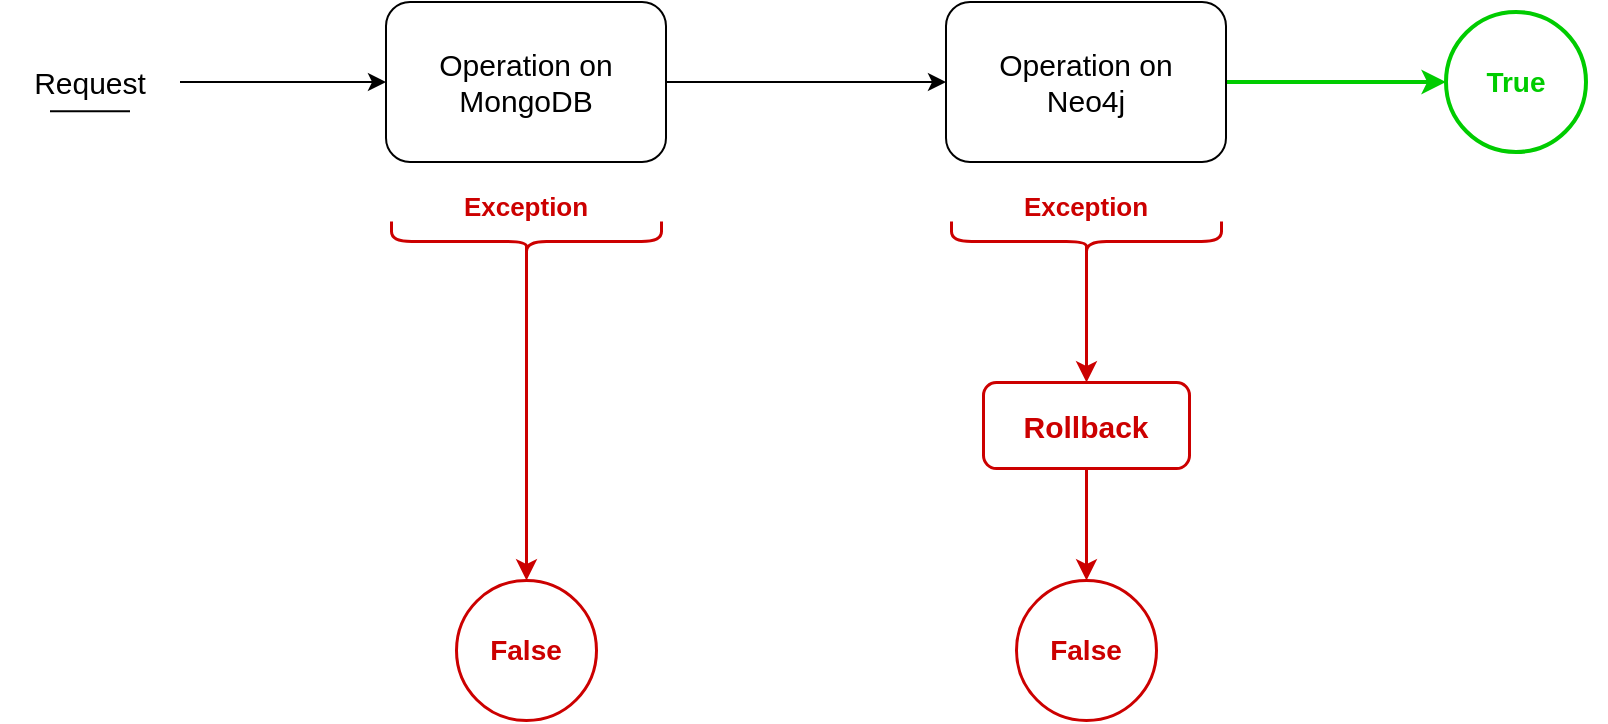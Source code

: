 <mxfile version="22.1.21" type="device" pages="2">
  <diagram id="EVMe3rl3rncm7g3cDbRE" name="Pagina-1">
    <mxGraphModel dx="1194" dy="512" grid="1" gridSize="10" guides="1" tooltips="1" connect="1" arrows="1" fold="1" page="1" pageScale="1" pageWidth="1654" pageHeight="2336" math="0" shadow="0">
      <root>
        <mxCell id="0" />
        <mxCell id="1" parent="0" />
        <mxCell id="Kb9hgVFcj3-pudJa5dQk-42" style="edgeStyle=orthogonalEdgeStyle;rounded=0;orthogonalLoop=1;jettySize=auto;html=1;exitX=1;exitY=0.5;exitDx=0;exitDy=0;entryX=0;entryY=0.5;entryDx=0;entryDy=0;" parent="1" source="Kb9hgVFcj3-pudJa5dQk-28" target="Kb9hgVFcj3-pudJa5dQk-40" edge="1">
          <mxGeometry relative="1" as="geometry" />
        </mxCell>
        <mxCell id="Kb9hgVFcj3-pudJa5dQk-28" value="" style="rounded=1;whiteSpace=wrap;html=1;" parent="1" vertex="1">
          <mxGeometry x="593" y="780" width="140" height="80" as="geometry" />
        </mxCell>
        <mxCell id="Kb9hgVFcj3-pudJa5dQk-29" value="&lt;font style=&quot;font-size: 15px;&quot;&gt;Operation on MongoDB&lt;/font&gt;" style="text;html=1;strokeColor=none;fillColor=none;align=center;verticalAlign=middle;whiteSpace=wrap;rounded=0;" parent="1" vertex="1">
          <mxGeometry x="618" y="805" width="90" height="30" as="geometry" />
        </mxCell>
        <mxCell id="Kb9hgVFcj3-pudJa5dQk-33" style="edgeStyle=orthogonalEdgeStyle;rounded=0;orthogonalLoop=1;jettySize=auto;html=1;exitX=1;exitY=0.5;exitDx=0;exitDy=0;entryX=0;entryY=0.5;entryDx=0;entryDy=0;" parent="1" source="Kb9hgVFcj3-pudJa5dQk-31" target="Kb9hgVFcj3-pudJa5dQk-28" edge="1">
          <mxGeometry relative="1" as="geometry" />
        </mxCell>
        <mxCell id="Kb9hgVFcj3-pudJa5dQk-31" value="&lt;span style=&quot;font-size: 15px;&quot;&gt;Request&lt;/span&gt;" style="text;html=1;strokeColor=none;fillColor=none;align=center;verticalAlign=middle;whiteSpace=wrap;rounded=0;" parent="1" vertex="1">
          <mxGeometry x="400" y="805" width="90" height="30" as="geometry" />
        </mxCell>
        <mxCell id="Kb9hgVFcj3-pudJa5dQk-32" value="" style="endArrow=none;html=1;rounded=0;" parent="1" edge="1">
          <mxGeometry width="50" height="50" relative="1" as="geometry">
            <mxPoint x="425" y="834.6" as="sourcePoint" />
            <mxPoint x="465" y="834.6" as="targetPoint" />
          </mxGeometry>
        </mxCell>
        <mxCell id="Kb9hgVFcj3-pudJa5dQk-38" style="edgeStyle=orthogonalEdgeStyle;rounded=0;orthogonalLoop=1;jettySize=auto;html=1;exitX=0.1;exitY=0.5;exitDx=0;exitDy=0;exitPerimeter=0;entryX=0.5;entryY=0;entryDx=0;entryDy=0;strokeColor=#CC0000;strokeWidth=1.5;" parent="1" source="Kb9hgVFcj3-pudJa5dQk-34" target="Kb9hgVFcj3-pudJa5dQk-35" edge="1">
          <mxGeometry relative="1" as="geometry" />
        </mxCell>
        <mxCell id="Kb9hgVFcj3-pudJa5dQk-34" value="" style="shape=curlyBracket;whiteSpace=wrap;html=1;rounded=1;flipH=1;labelPosition=right;verticalLabelPosition=middle;align=left;verticalAlign=middle;rotation=90;fontColor=#FF9999;strokeColor=#CC0000;strokeWidth=1.5;" parent="1" vertex="1">
          <mxGeometry x="653" y="832" width="20" height="135" as="geometry" />
        </mxCell>
        <mxCell id="Kb9hgVFcj3-pudJa5dQk-35" value="" style="ellipse;whiteSpace=wrap;html=1;aspect=fixed;strokeColor=#CC0000;strokeWidth=1.5;" parent="1" vertex="1">
          <mxGeometry x="628" y="1069" width="70" height="70" as="geometry" />
        </mxCell>
        <mxCell id="Kb9hgVFcj3-pudJa5dQk-36" value="&lt;span style=&quot;font-size: 14px;&quot;&gt;False&lt;/span&gt;" style="text;html=1;strokeColor=none;fillColor=none;align=center;verticalAlign=middle;whiteSpace=wrap;rounded=0;fontStyle=1;fontColor=#CC0000;strokeWidth=1.5;" parent="1" vertex="1">
          <mxGeometry x="618" y="1089" width="90" height="30" as="geometry" />
        </mxCell>
        <mxCell id="Kb9hgVFcj3-pudJa5dQk-37" value="&lt;font style=&quot;font-size: 13px;&quot;&gt;Exception&lt;/font&gt;" style="text;html=1;strokeColor=none;fillColor=none;align=center;verticalAlign=middle;whiteSpace=wrap;rounded=0;fontColor=#CC0000;fontStyle=1;strokeWidth=1.5;" parent="1" vertex="1">
          <mxGeometry x="618" y="867" width="90" height="30" as="geometry" />
        </mxCell>
        <mxCell id="Kb9hgVFcj3-pudJa5dQk-55" style="edgeStyle=orthogonalEdgeStyle;rounded=0;orthogonalLoop=1;jettySize=auto;html=1;exitX=1;exitY=0.5;exitDx=0;exitDy=0;entryX=0;entryY=0.5;entryDx=0;entryDy=0;fontColor=#00CC00;strokeColor=#00CC00;strokeWidth=2;" parent="1" source="Kb9hgVFcj3-pudJa5dQk-40" target="Kb9hgVFcj3-pudJa5dQk-52" edge="1">
          <mxGeometry relative="1" as="geometry" />
        </mxCell>
        <mxCell id="Kb9hgVFcj3-pudJa5dQk-40" value="" style="rounded=1;whiteSpace=wrap;html=1;" parent="1" vertex="1">
          <mxGeometry x="873" y="780" width="140" height="80" as="geometry" />
        </mxCell>
        <mxCell id="Kb9hgVFcj3-pudJa5dQk-41" value="&lt;font style=&quot;font-size: 15px;&quot;&gt;Operation on Neo4j&lt;/font&gt;" style="text;html=1;strokeColor=none;fillColor=none;align=center;verticalAlign=middle;whiteSpace=wrap;rounded=0;" parent="1" vertex="1">
          <mxGeometry x="898" y="805" width="90" height="30" as="geometry" />
        </mxCell>
        <mxCell id="Kb9hgVFcj3-pudJa5dQk-48" style="edgeStyle=orthogonalEdgeStyle;rounded=0;orthogonalLoop=1;jettySize=auto;html=1;exitX=0.1;exitY=0.5;exitDx=0;exitDy=0;exitPerimeter=0;entryX=0.5;entryY=0;entryDx=0;entryDy=0;strokeWidth=1.5;strokeColor=#CC0000;" parent="1" source="Kb9hgVFcj3-pudJa5dQk-43" target="Kb9hgVFcj3-pudJa5dQk-45" edge="1">
          <mxGeometry relative="1" as="geometry" />
        </mxCell>
        <mxCell id="Kb9hgVFcj3-pudJa5dQk-43" value="" style="shape=curlyBracket;whiteSpace=wrap;html=1;rounded=1;flipH=1;labelPosition=right;verticalLabelPosition=middle;align=left;verticalAlign=middle;rotation=90;fontColor=#FF9999;strokeColor=#CC0000;strokeWidth=1.5;" parent="1" vertex="1">
          <mxGeometry x="933" y="832" width="20" height="135" as="geometry" />
        </mxCell>
        <mxCell id="Kb9hgVFcj3-pudJa5dQk-44" value="&lt;font style=&quot;font-size: 13px;&quot;&gt;Exception&lt;/font&gt;" style="text;html=1;strokeColor=none;fillColor=none;align=center;verticalAlign=middle;whiteSpace=wrap;rounded=0;fontColor=#CC0000;fontStyle=1;strokeWidth=1.5;" parent="1" vertex="1">
          <mxGeometry x="898" y="867" width="90" height="30" as="geometry" />
        </mxCell>
        <mxCell id="Kb9hgVFcj3-pudJa5dQk-51" style="edgeStyle=orthogonalEdgeStyle;rounded=0;orthogonalLoop=1;jettySize=auto;html=1;exitX=0.5;exitY=1;exitDx=0;exitDy=0;strokeWidth=1.5;strokeColor=#CC0000;" parent="1" source="Kb9hgVFcj3-pudJa5dQk-45" target="Kb9hgVFcj3-pudJa5dQk-49" edge="1">
          <mxGeometry relative="1" as="geometry" />
        </mxCell>
        <mxCell id="Kb9hgVFcj3-pudJa5dQk-45" value="" style="rounded=1;whiteSpace=wrap;html=1;fontColor=#FF9999;strokeColor=#CC0000;strokeWidth=1.5;" parent="1" vertex="1">
          <mxGeometry x="891.5" y="970" width="103" height="43" as="geometry" />
        </mxCell>
        <mxCell id="Kb9hgVFcj3-pudJa5dQk-46" value="&lt;font style=&quot;font-size: 15px;&quot;&gt;Rollback&lt;/font&gt;" style="text;html=1;strokeColor=none;fillColor=none;align=center;verticalAlign=middle;whiteSpace=wrap;rounded=0;fontColor=#CC0000;fontStyle=1;strokeWidth=1.5;" parent="1" vertex="1">
          <mxGeometry x="898" y="976.5" width="90" height="30" as="geometry" />
        </mxCell>
        <mxCell id="Kb9hgVFcj3-pudJa5dQk-49" value="" style="ellipse;whiteSpace=wrap;html=1;aspect=fixed;strokeColor=#CC0000;strokeWidth=1.5;" parent="1" vertex="1">
          <mxGeometry x="908" y="1069" width="70" height="70" as="geometry" />
        </mxCell>
        <mxCell id="Kb9hgVFcj3-pudJa5dQk-50" value="&lt;span style=&quot;font-size: 14px;&quot;&gt;False&lt;/span&gt;" style="text;html=1;strokeColor=none;fillColor=none;align=center;verticalAlign=middle;whiteSpace=wrap;rounded=0;fontStyle=1;fontColor=#CC0000;strokeWidth=1.5;" parent="1" vertex="1">
          <mxGeometry x="898" y="1089" width="90" height="30" as="geometry" />
        </mxCell>
        <mxCell id="Kb9hgVFcj3-pudJa5dQk-52" value="" style="ellipse;whiteSpace=wrap;html=1;aspect=fixed;strokeColor=#00CC00;strokeWidth=2;" parent="1" vertex="1">
          <mxGeometry x="1123" y="785" width="70" height="70" as="geometry" />
        </mxCell>
        <mxCell id="Kb9hgVFcj3-pudJa5dQk-53" value="&lt;span style=&quot;font-size: 14px;&quot;&gt;True&lt;/span&gt;" style="text;html=1;strokeColor=none;fillColor=none;align=center;verticalAlign=middle;whiteSpace=wrap;rounded=0;fontStyle=1;fontColor=#00CC00;" parent="1" vertex="1">
          <mxGeometry x="1113" y="805" width="90" height="30" as="geometry" />
        </mxCell>
      </root>
    </mxGraphModel>
  </diagram>
  <diagram id="i4bGwr3LUCROJOoWlZAt" name="Pagina-2">
    <mxGraphModel dx="1194" dy="512" grid="1" gridSize="10" guides="1" tooltips="1" connect="1" arrows="1" fold="1" page="1" pageScale="1" pageWidth="1654" pageHeight="2336" math="0" shadow="0">
      <root>
        <mxCell id="0" />
        <mxCell id="1" parent="0" />
        <mxCell id="6wn-hB_257G2T6HTZWvg-2" value="" style="rounded=1;whiteSpace=wrap;html=1;" parent="1" vertex="1">
          <mxGeometry x="634" y="790" width="140" height="80" as="geometry" />
        </mxCell>
        <mxCell id="6wn-hB_257G2T6HTZWvg-3" value="&lt;font style=&quot;font-size: 15px;&quot;&gt;Operation on MongoDB&lt;/font&gt;" style="text;html=1;strokeColor=none;fillColor=none;align=center;verticalAlign=middle;whiteSpace=wrap;rounded=0;" parent="1" vertex="1">
          <mxGeometry x="659" y="815" width="90" height="30" as="geometry" />
        </mxCell>
        <mxCell id="6wn-hB_257G2T6HTZWvg-4" style="edgeStyle=orthogonalEdgeStyle;rounded=0;orthogonalLoop=1;jettySize=auto;html=1;exitX=1;exitY=0.5;exitDx=0;exitDy=0;entryX=0;entryY=0.5;entryDx=0;entryDy=0;" parent="1" source="6wn-hB_257G2T6HTZWvg-5" target="6wn-hB_257G2T6HTZWvg-2" edge="1">
          <mxGeometry relative="1" as="geometry" />
        </mxCell>
        <mxCell id="6wn-hB_257G2T6HTZWvg-5" value="&lt;span style=&quot;font-size: 15px;&quot;&gt;Request&lt;/span&gt;" style="text;html=1;strokeColor=none;fillColor=none;align=center;verticalAlign=middle;whiteSpace=wrap;rounded=0;" parent="1" vertex="1">
          <mxGeometry x="441" y="815" width="90" height="30" as="geometry" />
        </mxCell>
        <mxCell id="6wn-hB_257G2T6HTZWvg-6" value="" style="endArrow=none;html=1;rounded=0;" parent="1" edge="1">
          <mxGeometry width="50" height="50" relative="1" as="geometry">
            <mxPoint x="466" y="844.6" as="sourcePoint" />
            <mxPoint x="506" y="844.6" as="targetPoint" />
          </mxGeometry>
        </mxCell>
        <mxCell id="6wn-hB_257G2T6HTZWvg-7" style="edgeStyle=orthogonalEdgeStyle;rounded=0;orthogonalLoop=1;jettySize=auto;html=1;exitX=0.1;exitY=0.5;exitDx=0;exitDy=0;exitPerimeter=0;entryX=0.5;entryY=0;entryDx=0;entryDy=0;strokeColor=#CC0000;strokeWidth=1.5;" parent="1" source="6wn-hB_257G2T6HTZWvg-8" target="6wn-hB_257G2T6HTZWvg-9" edge="1">
          <mxGeometry relative="1" as="geometry" />
        </mxCell>
        <mxCell id="6wn-hB_257G2T6HTZWvg-8" value="" style="shape=curlyBracket;whiteSpace=wrap;html=1;rounded=1;flipH=1;labelPosition=right;verticalLabelPosition=middle;align=left;verticalAlign=middle;rotation=90;fontColor=#FF9999;strokeColor=#CC0000;strokeWidth=1.5;" parent="1" vertex="1">
          <mxGeometry x="694" y="842" width="20" height="135" as="geometry" />
        </mxCell>
        <mxCell id="6wn-hB_257G2T6HTZWvg-9" value="" style="ellipse;whiteSpace=wrap;html=1;aspect=fixed;strokeColor=#CC0000;strokeWidth=1.5;" parent="1" vertex="1">
          <mxGeometry x="669" y="998" width="70" height="70" as="geometry" />
        </mxCell>
        <mxCell id="6wn-hB_257G2T6HTZWvg-10" value="&lt;span style=&quot;font-size: 14px;&quot;&gt;False&lt;/span&gt;" style="text;html=1;strokeColor=none;fillColor=none;align=center;verticalAlign=middle;whiteSpace=wrap;rounded=0;fontStyle=1;fontColor=#CC0000;strokeWidth=1.5;" parent="1" vertex="1">
          <mxGeometry x="659" y="1018" width="90" height="30" as="geometry" />
        </mxCell>
        <mxCell id="6wn-hB_257G2T6HTZWvg-11" value="&lt;font style=&quot;font-size: 13px;&quot;&gt;Exception&lt;/font&gt;" style="text;html=1;strokeColor=none;fillColor=none;align=center;verticalAlign=middle;whiteSpace=wrap;rounded=0;fontColor=#CC0000;fontStyle=1" parent="1" vertex="1">
          <mxGeometry x="659" y="877" width="90" height="30" as="geometry" />
        </mxCell>
        <mxCell id="6wn-hB_257G2T6HTZWvg-12" style="edgeStyle=orthogonalEdgeStyle;rounded=0;orthogonalLoop=1;jettySize=auto;html=1;exitX=1;exitY=0.5;exitDx=0;exitDy=0;entryX=0;entryY=0.5;entryDx=0;entryDy=0;fontColor=#00CC00;strokeColor=#00CC00;strokeWidth=2;" parent="1" target="6wn-hB_257G2T6HTZWvg-23" edge="1">
          <mxGeometry relative="1" as="geometry">
            <mxPoint x="774" y="830" as="sourcePoint" />
          </mxGeometry>
        </mxCell>
        <mxCell id="6wn-hB_257G2T6HTZWvg-13" value="" style="rounded=1;whiteSpace=wrap;html=1;" parent="1" vertex="1">
          <mxGeometry x="1074" y="790" width="140" height="80" as="geometry" />
        </mxCell>
        <mxCell id="6wn-hB_257G2T6HTZWvg-14" value="&lt;font style=&quot;font-size: 15px;&quot;&gt;Operation on Neo4j&lt;/font&gt;" style="text;html=1;strokeColor=none;fillColor=none;align=center;verticalAlign=middle;whiteSpace=wrap;rounded=0;" parent="1" vertex="1">
          <mxGeometry x="1099" y="815" width="90" height="30" as="geometry" />
        </mxCell>
        <mxCell id="6wn-hB_257G2T6HTZWvg-15" style="edgeStyle=orthogonalEdgeStyle;rounded=0;orthogonalLoop=1;jettySize=auto;html=1;exitX=0.1;exitY=0.5;exitDx=0;exitDy=0;exitPerimeter=0;entryX=0.5;entryY=0;entryDx=0;entryDy=0;strokeWidth=1.5;strokeColor=#CC0000;" parent="1" source="6wn-hB_257G2T6HTZWvg-16" target="6wn-hB_257G2T6HTZWvg-19" edge="1">
          <mxGeometry relative="1" as="geometry" />
        </mxCell>
        <mxCell id="6wn-hB_257G2T6HTZWvg-16" value="" style="shape=curlyBracket;whiteSpace=wrap;html=1;rounded=1;flipH=1;labelPosition=right;verticalLabelPosition=middle;align=left;verticalAlign=middle;rotation=90;fontColor=#FF9999;strokeColor=#CC0000;strokeWidth=1.5;" parent="1" vertex="1">
          <mxGeometry x="1134" y="842" width="20" height="135" as="geometry" />
        </mxCell>
        <mxCell id="6wn-hB_257G2T6HTZWvg-17" value="&lt;font style=&quot;font-size: 13px;&quot;&gt;Exception&lt;/font&gt;" style="text;html=1;strokeColor=none;fillColor=none;align=center;verticalAlign=middle;whiteSpace=wrap;rounded=0;fontColor=#CC0000;fontStyle=1" parent="1" vertex="1">
          <mxGeometry x="1099" y="877" width="90" height="30" as="geometry" />
        </mxCell>
        <mxCell id="6wn-hB_257G2T6HTZWvg-19" value="" style="rounded=1;whiteSpace=wrap;html=1;fontColor=#FF9999;strokeColor=#CC0000;strokeWidth=1.5;" parent="1" vertex="1">
          <mxGeometry x="1080.06" y="1000" width="127.87" height="68" as="geometry" />
        </mxCell>
        <mxCell id="6wn-hB_257G2T6HTZWvg-20" value="&lt;span style=&quot;font-size: 11px;&quot;&gt;ERROR&lt;/span&gt;" style="text;html=1;strokeColor=none;fillColor=none;align=center;verticalAlign=middle;whiteSpace=wrap;rounded=0;fontColor=#CC0000;fontStyle=1;fontSize=11;strokeWidth=1.5;" parent="1" vertex="1">
          <mxGeometry x="1099" y="999.5" width="90" height="30" as="geometry" />
        </mxCell>
        <mxCell id="6wn-hB_257G2T6HTZWvg-23" value="" style="ellipse;whiteSpace=wrap;html=1;aspect=fixed;strokeColor=#00CC00;strokeWidth=2;" parent="1" vertex="1">
          <mxGeometry x="915" y="795" width="70" height="70" as="geometry" />
        </mxCell>
        <mxCell id="6wn-hB_257G2T6HTZWvg-24" value="&lt;span style=&quot;font-size: 14px;&quot;&gt;True&lt;/span&gt;" style="text;html=1;strokeColor=none;fillColor=none;align=center;verticalAlign=middle;whiteSpace=wrap;rounded=0;fontStyle=1;fontColor=#00CC00;" parent="1" vertex="1">
          <mxGeometry x="905" y="815" width="90" height="30" as="geometry" />
        </mxCell>
        <mxCell id="6wn-hB_257G2T6HTZWvg-25" value="" style="endArrow=classic;html=1;rounded=0;strokeWidth=1.5;dashed=1;strokeColor=#00CC00;entryX=0.5;entryY=0;entryDx=0;entryDy=0;" parent="1" target="6wn-hB_257G2T6HTZWvg-13" edge="1">
          <mxGeometry width="50" height="50" relative="1" as="geometry">
            <mxPoint x="844" y="830" as="sourcePoint" />
            <mxPoint x="1104" y="760" as="targetPoint" />
            <Array as="points">
              <mxPoint x="844" y="710" />
              <mxPoint x="1144" y="710" />
            </Array>
          </mxGeometry>
        </mxCell>
        <mxCell id="6wn-hB_257G2T6HTZWvg-26" value="&lt;font color=&quot;#00cc00&quot; style=&quot;font-size: 13px; font-weight: normal;&quot;&gt;neo4jThread.start()&lt;/font&gt;" style="text;html=1;strokeColor=none;fillColor=none;align=center;verticalAlign=middle;whiteSpace=wrap;rounded=0;fontColor=#FF9999;fontStyle=1" parent="1" vertex="1">
          <mxGeometry x="954" y="680" width="90" height="30" as="geometry" />
        </mxCell>
        <mxCell id="6wn-hB_257G2T6HTZWvg-28" value="" style="ellipse;whiteSpace=wrap;html=1;aspect=fixed;fillColor=#00CC00;strokeColor=#00CC00;" parent="1" vertex="1">
          <mxGeometry x="839" y="826" width="10" height="10" as="geometry" />
        </mxCell>
        <mxCell id="6wn-hB_257G2T6HTZWvg-31" value="&lt;span style=&quot;font-weight: normal; font-size: 13px;&quot;&gt;Databases Not Synchronized&lt;/span&gt;" style="text;html=1;strokeColor=none;fillColor=none;align=center;verticalAlign=middle;whiteSpace=wrap;rounded=0;fontColor=#CC0000;fontStyle=1;fontSize=13;strokeWidth=1.5;" parent="1" vertex="1">
          <mxGeometry x="1099" y="1026.5" width="90" height="30" as="geometry" />
        </mxCell>
      </root>
    </mxGraphModel>
  </diagram>
</mxfile>
